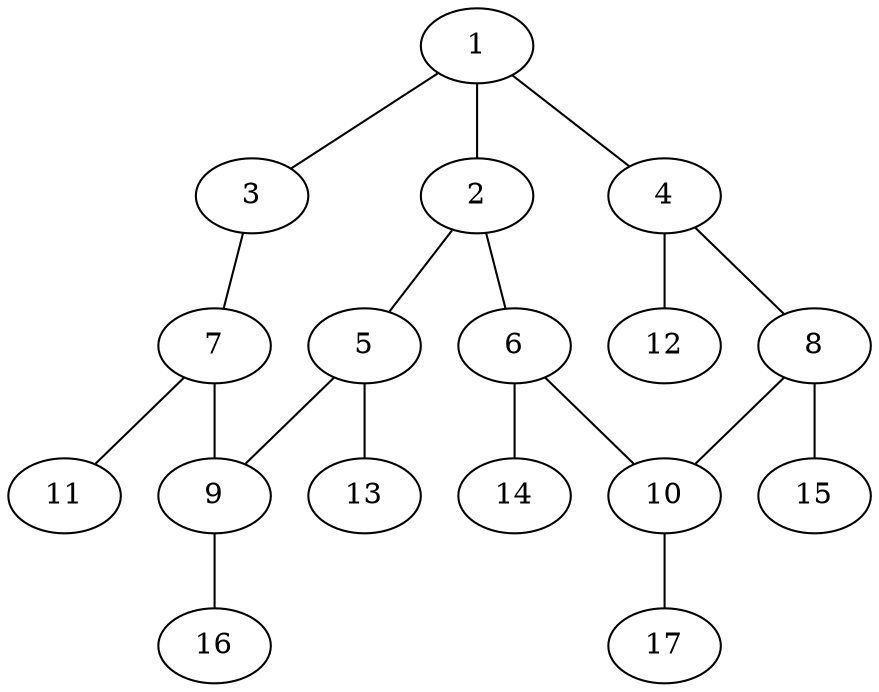 graph molecule_3204 {
	1	 [chem=C];
	2	 [chem=C];
	1 -- 2	 [valence=1];
	3	 [chem=N];
	1 -- 3	 [valence=2];
	4	 [chem=C];
	1 -- 4	 [valence=1];
	5	 [chem=C];
	2 -- 5	 [valence=2];
	6	 [chem=C];
	2 -- 6	 [valence=1];
	7	 [chem=C];
	3 -- 7	 [valence=1];
	8	 [chem=C];
	4 -- 8	 [valence=2];
	12	 [chem=H];
	4 -- 12	 [valence=1];
	9	 [chem=C];
	5 -- 9	 [valence=1];
	13	 [chem=H];
	5 -- 13	 [valence=1];
	10	 [chem=C];
	6 -- 10	 [valence=2];
	14	 [chem=H];
	6 -- 14	 [valence=1];
	7 -- 9	 [valence=2];
	11	 [chem=Cl];
	7 -- 11	 [valence=1];
	8 -- 10	 [valence=1];
	15	 [chem=H];
	8 -- 15	 [valence=1];
	16	 [chem=H];
	9 -- 16	 [valence=1];
	17	 [chem=H];
	10 -- 17	 [valence=1];
}
